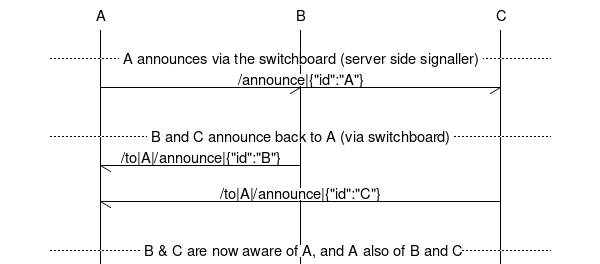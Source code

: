 msc {
  A, B, C;

  |||;

  --- [label=" A announces via the switchboard (server side signaller) "];
  A->* [label="/announce|{\"id\":\"A\"}"];

  |||;

  --- [label=" B and C announce back to A (via switchboard) "];
  B->A [label="/to|A|/announce|{\"id\":\"B\"}"];
  C->A [label="/to|A|/announce|{\"id\":\"C\"}"];

  |||;

  --- [label=" B & C are now aware of A, and A also of B and C" ];

}